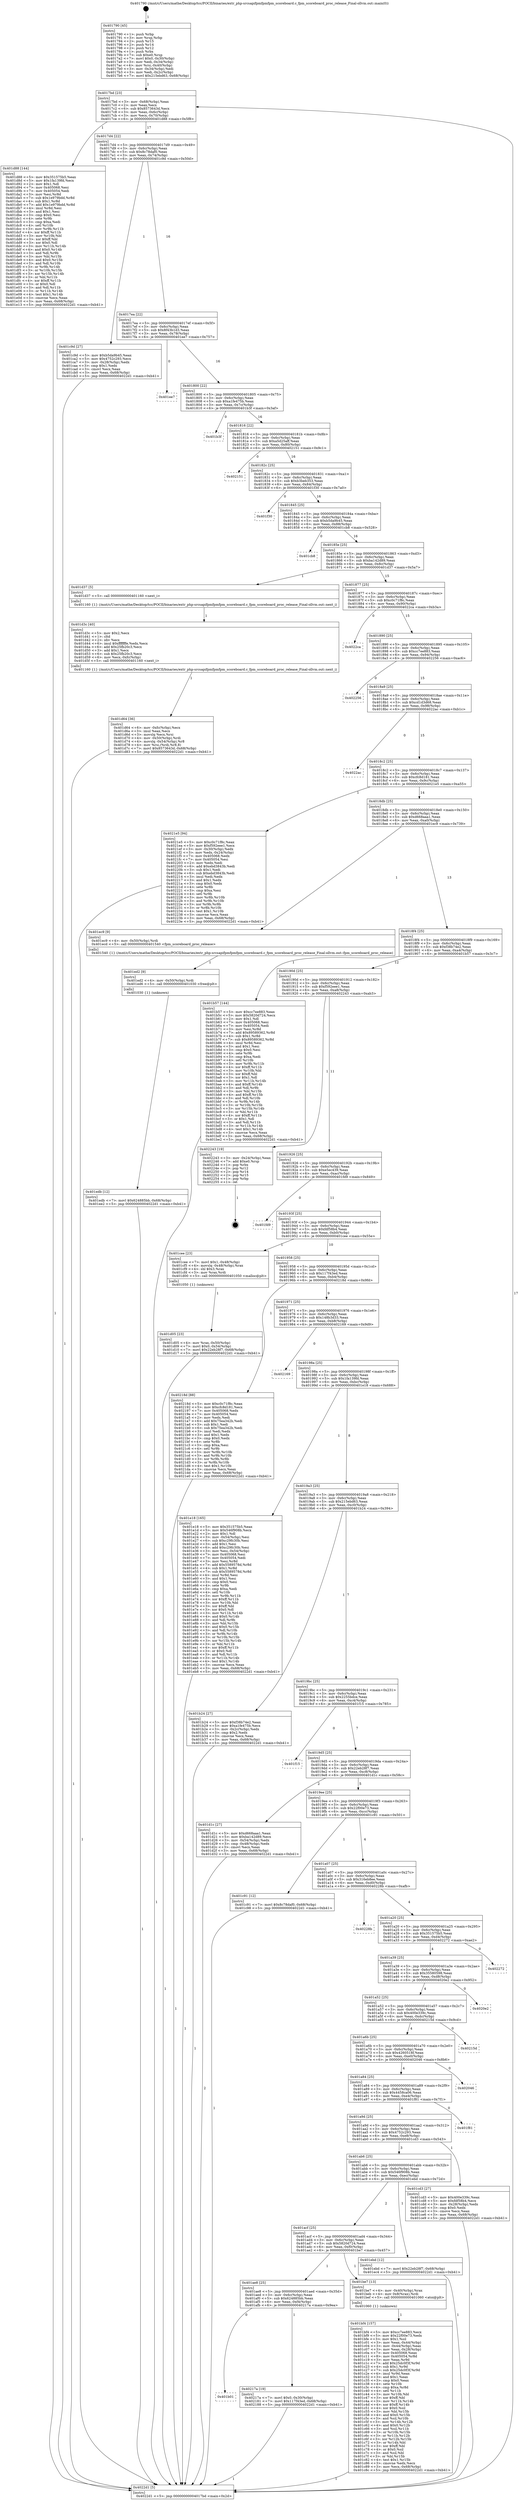 digraph "0x401790" {
  label = "0x401790 (/mnt/c/Users/mathe/Desktop/tcc/POCII/binaries/extr_php-srcsapifpmfpmfpm_scoreboard.c_fpm_scoreboard_proc_release_Final-ollvm.out::main(0))"
  labelloc = "t"
  node[shape=record]

  Entry [label="",width=0.3,height=0.3,shape=circle,fillcolor=black,style=filled]
  "0x4017bd" [label="{
     0x4017bd [23]\l
     | [instrs]\l
     &nbsp;&nbsp;0x4017bd \<+3\>: mov -0x68(%rbp),%eax\l
     &nbsp;&nbsp;0x4017c0 \<+2\>: mov %eax,%ecx\l
     &nbsp;&nbsp;0x4017c2 \<+6\>: sub $0x8573643d,%ecx\l
     &nbsp;&nbsp;0x4017c8 \<+3\>: mov %eax,-0x6c(%rbp)\l
     &nbsp;&nbsp;0x4017cb \<+3\>: mov %ecx,-0x70(%rbp)\l
     &nbsp;&nbsp;0x4017ce \<+6\>: je 0000000000401d88 \<main+0x5f8\>\l
  }"]
  "0x401d88" [label="{
     0x401d88 [144]\l
     | [instrs]\l
     &nbsp;&nbsp;0x401d88 \<+5\>: mov $0x351575b5,%eax\l
     &nbsp;&nbsp;0x401d8d \<+5\>: mov $0x1fa139fd,%ecx\l
     &nbsp;&nbsp;0x401d92 \<+2\>: mov $0x1,%dl\l
     &nbsp;&nbsp;0x401d94 \<+7\>: mov 0x405068,%esi\l
     &nbsp;&nbsp;0x401d9b \<+7\>: mov 0x405054,%edi\l
     &nbsp;&nbsp;0x401da2 \<+3\>: mov %esi,%r8d\l
     &nbsp;&nbsp;0x401da5 \<+7\>: sub $0x1e979bdd,%r8d\l
     &nbsp;&nbsp;0x401dac \<+4\>: sub $0x1,%r8d\l
     &nbsp;&nbsp;0x401db0 \<+7\>: add $0x1e979bdd,%r8d\l
     &nbsp;&nbsp;0x401db7 \<+4\>: imul %r8d,%esi\l
     &nbsp;&nbsp;0x401dbb \<+3\>: and $0x1,%esi\l
     &nbsp;&nbsp;0x401dbe \<+3\>: cmp $0x0,%esi\l
     &nbsp;&nbsp;0x401dc1 \<+4\>: sete %r9b\l
     &nbsp;&nbsp;0x401dc5 \<+3\>: cmp $0xa,%edi\l
     &nbsp;&nbsp;0x401dc8 \<+4\>: setl %r10b\l
     &nbsp;&nbsp;0x401dcc \<+3\>: mov %r9b,%r11b\l
     &nbsp;&nbsp;0x401dcf \<+4\>: xor $0xff,%r11b\l
     &nbsp;&nbsp;0x401dd3 \<+3\>: mov %r10b,%bl\l
     &nbsp;&nbsp;0x401dd6 \<+3\>: xor $0xff,%bl\l
     &nbsp;&nbsp;0x401dd9 \<+3\>: xor $0x0,%dl\l
     &nbsp;&nbsp;0x401ddc \<+3\>: mov %r11b,%r14b\l
     &nbsp;&nbsp;0x401ddf \<+4\>: and $0x0,%r14b\l
     &nbsp;&nbsp;0x401de3 \<+3\>: and %dl,%r9b\l
     &nbsp;&nbsp;0x401de6 \<+3\>: mov %bl,%r15b\l
     &nbsp;&nbsp;0x401de9 \<+4\>: and $0x0,%r15b\l
     &nbsp;&nbsp;0x401ded \<+3\>: and %dl,%r10b\l
     &nbsp;&nbsp;0x401df0 \<+3\>: or %r9b,%r14b\l
     &nbsp;&nbsp;0x401df3 \<+3\>: or %r10b,%r15b\l
     &nbsp;&nbsp;0x401df6 \<+3\>: xor %r15b,%r14b\l
     &nbsp;&nbsp;0x401df9 \<+3\>: or %bl,%r11b\l
     &nbsp;&nbsp;0x401dfc \<+4\>: xor $0xff,%r11b\l
     &nbsp;&nbsp;0x401e00 \<+3\>: or $0x0,%dl\l
     &nbsp;&nbsp;0x401e03 \<+3\>: and %dl,%r11b\l
     &nbsp;&nbsp;0x401e06 \<+3\>: or %r11b,%r14b\l
     &nbsp;&nbsp;0x401e09 \<+4\>: test $0x1,%r14b\l
     &nbsp;&nbsp;0x401e0d \<+3\>: cmovne %ecx,%eax\l
     &nbsp;&nbsp;0x401e10 \<+3\>: mov %eax,-0x68(%rbp)\l
     &nbsp;&nbsp;0x401e13 \<+5\>: jmp 00000000004022d1 \<main+0xb41\>\l
  }"]
  "0x4017d4" [label="{
     0x4017d4 [22]\l
     | [instrs]\l
     &nbsp;&nbsp;0x4017d4 \<+5\>: jmp 00000000004017d9 \<main+0x49\>\l
     &nbsp;&nbsp;0x4017d9 \<+3\>: mov -0x6c(%rbp),%eax\l
     &nbsp;&nbsp;0x4017dc \<+5\>: sub $0x8c78daf0,%eax\l
     &nbsp;&nbsp;0x4017e1 \<+3\>: mov %eax,-0x74(%rbp)\l
     &nbsp;&nbsp;0x4017e4 \<+6\>: je 0000000000401c9d \<main+0x50d\>\l
  }"]
  Exit [label="",width=0.3,height=0.3,shape=circle,fillcolor=black,style=filled,peripheries=2]
  "0x401c9d" [label="{
     0x401c9d [27]\l
     | [instrs]\l
     &nbsp;&nbsp;0x401c9d \<+5\>: mov $0xb5da9b45,%eax\l
     &nbsp;&nbsp;0x401ca2 \<+5\>: mov $0x4752c293,%ecx\l
     &nbsp;&nbsp;0x401ca7 \<+3\>: mov -0x28(%rbp),%edx\l
     &nbsp;&nbsp;0x401caa \<+3\>: cmp $0x1,%edx\l
     &nbsp;&nbsp;0x401cad \<+3\>: cmovl %ecx,%eax\l
     &nbsp;&nbsp;0x401cb0 \<+3\>: mov %eax,-0x68(%rbp)\l
     &nbsp;&nbsp;0x401cb3 \<+5\>: jmp 00000000004022d1 \<main+0xb41\>\l
  }"]
  "0x4017ea" [label="{
     0x4017ea [22]\l
     | [instrs]\l
     &nbsp;&nbsp;0x4017ea \<+5\>: jmp 00000000004017ef \<main+0x5f\>\l
     &nbsp;&nbsp;0x4017ef \<+3\>: mov -0x6c(%rbp),%eax\l
     &nbsp;&nbsp;0x4017f2 \<+5\>: sub $0x8f43b1d3,%eax\l
     &nbsp;&nbsp;0x4017f7 \<+3\>: mov %eax,-0x78(%rbp)\l
     &nbsp;&nbsp;0x4017fa \<+6\>: je 0000000000401ee7 \<main+0x757\>\l
  }"]
  "0x401b01" [label="{
     0x401b01\l
  }", style=dashed]
  "0x401ee7" [label="{
     0x401ee7\l
  }", style=dashed]
  "0x401800" [label="{
     0x401800 [22]\l
     | [instrs]\l
     &nbsp;&nbsp;0x401800 \<+5\>: jmp 0000000000401805 \<main+0x75\>\l
     &nbsp;&nbsp;0x401805 \<+3\>: mov -0x6c(%rbp),%eax\l
     &nbsp;&nbsp;0x401808 \<+5\>: sub $0xa1fe475b,%eax\l
     &nbsp;&nbsp;0x40180d \<+3\>: mov %eax,-0x7c(%rbp)\l
     &nbsp;&nbsp;0x401810 \<+6\>: je 0000000000401b3f \<main+0x3af\>\l
  }"]
  "0x40217a" [label="{
     0x40217a [19]\l
     | [instrs]\l
     &nbsp;&nbsp;0x40217a \<+7\>: movl $0x0,-0x30(%rbp)\l
     &nbsp;&nbsp;0x402181 \<+7\>: movl $0x117f43ed,-0x68(%rbp)\l
     &nbsp;&nbsp;0x402188 \<+5\>: jmp 00000000004022d1 \<main+0xb41\>\l
  }"]
  "0x401b3f" [label="{
     0x401b3f\l
  }", style=dashed]
  "0x401816" [label="{
     0x401816 [22]\l
     | [instrs]\l
     &nbsp;&nbsp;0x401816 \<+5\>: jmp 000000000040181b \<main+0x8b\>\l
     &nbsp;&nbsp;0x40181b \<+3\>: mov -0x6c(%rbp),%eax\l
     &nbsp;&nbsp;0x40181e \<+5\>: sub $0xa5d25aff,%eax\l
     &nbsp;&nbsp;0x401823 \<+3\>: mov %eax,-0x80(%rbp)\l
     &nbsp;&nbsp;0x401826 \<+6\>: je 0000000000402151 \<main+0x9c1\>\l
  }"]
  "0x401edb" [label="{
     0x401edb [12]\l
     | [instrs]\l
     &nbsp;&nbsp;0x401edb \<+7\>: movl $0x624885bb,-0x68(%rbp)\l
     &nbsp;&nbsp;0x401ee2 \<+5\>: jmp 00000000004022d1 \<main+0xb41\>\l
  }"]
  "0x402151" [label="{
     0x402151\l
  }", style=dashed]
  "0x40182c" [label="{
     0x40182c [25]\l
     | [instrs]\l
     &nbsp;&nbsp;0x40182c \<+5\>: jmp 0000000000401831 \<main+0xa1\>\l
     &nbsp;&nbsp;0x401831 \<+3\>: mov -0x6c(%rbp),%eax\l
     &nbsp;&nbsp;0x401834 \<+5\>: sub $0xb3beb353,%eax\l
     &nbsp;&nbsp;0x401839 \<+6\>: mov %eax,-0x84(%rbp)\l
     &nbsp;&nbsp;0x40183f \<+6\>: je 0000000000401f30 \<main+0x7a0\>\l
  }"]
  "0x401ed2" [label="{
     0x401ed2 [9]\l
     | [instrs]\l
     &nbsp;&nbsp;0x401ed2 \<+4\>: mov -0x50(%rbp),%rdi\l
     &nbsp;&nbsp;0x401ed6 \<+5\>: call 0000000000401030 \<free@plt\>\l
     | [calls]\l
     &nbsp;&nbsp;0x401030 \{1\} (unknown)\l
  }"]
  "0x401f30" [label="{
     0x401f30\l
  }", style=dashed]
  "0x401845" [label="{
     0x401845 [25]\l
     | [instrs]\l
     &nbsp;&nbsp;0x401845 \<+5\>: jmp 000000000040184a \<main+0xba\>\l
     &nbsp;&nbsp;0x40184a \<+3\>: mov -0x6c(%rbp),%eax\l
     &nbsp;&nbsp;0x40184d \<+5\>: sub $0xb5da9b45,%eax\l
     &nbsp;&nbsp;0x401852 \<+6\>: mov %eax,-0x88(%rbp)\l
     &nbsp;&nbsp;0x401858 \<+6\>: je 0000000000401cb8 \<main+0x528\>\l
  }"]
  "0x401d64" [label="{
     0x401d64 [36]\l
     | [instrs]\l
     &nbsp;&nbsp;0x401d64 \<+6\>: mov -0xfc(%rbp),%ecx\l
     &nbsp;&nbsp;0x401d6a \<+3\>: imul %eax,%ecx\l
     &nbsp;&nbsp;0x401d6d \<+3\>: movslq %ecx,%rsi\l
     &nbsp;&nbsp;0x401d70 \<+4\>: mov -0x50(%rbp),%rdi\l
     &nbsp;&nbsp;0x401d74 \<+4\>: movslq -0x54(%rbp),%r8\l
     &nbsp;&nbsp;0x401d78 \<+4\>: mov %rsi,(%rdi,%r8,8)\l
     &nbsp;&nbsp;0x401d7c \<+7\>: movl $0x8573643d,-0x68(%rbp)\l
     &nbsp;&nbsp;0x401d83 \<+5\>: jmp 00000000004022d1 \<main+0xb41\>\l
  }"]
  "0x401cb8" [label="{
     0x401cb8\l
  }", style=dashed]
  "0x40185e" [label="{
     0x40185e [25]\l
     | [instrs]\l
     &nbsp;&nbsp;0x40185e \<+5\>: jmp 0000000000401863 \<main+0xd3\>\l
     &nbsp;&nbsp;0x401863 \<+3\>: mov -0x6c(%rbp),%eax\l
     &nbsp;&nbsp;0x401866 \<+5\>: sub $0xba142d89,%eax\l
     &nbsp;&nbsp;0x40186b \<+6\>: mov %eax,-0x8c(%rbp)\l
     &nbsp;&nbsp;0x401871 \<+6\>: je 0000000000401d37 \<main+0x5a7\>\l
  }"]
  "0x401d3c" [label="{
     0x401d3c [40]\l
     | [instrs]\l
     &nbsp;&nbsp;0x401d3c \<+5\>: mov $0x2,%ecx\l
     &nbsp;&nbsp;0x401d41 \<+1\>: cltd\l
     &nbsp;&nbsp;0x401d42 \<+2\>: idiv %ecx\l
     &nbsp;&nbsp;0x401d44 \<+6\>: imul $0xfffffffe,%edx,%ecx\l
     &nbsp;&nbsp;0x401d4a \<+6\>: add $0x25fb20c3,%ecx\l
     &nbsp;&nbsp;0x401d50 \<+3\>: add $0x1,%ecx\l
     &nbsp;&nbsp;0x401d53 \<+6\>: sub $0x25fb20c3,%ecx\l
     &nbsp;&nbsp;0x401d59 \<+6\>: mov %ecx,-0xfc(%rbp)\l
     &nbsp;&nbsp;0x401d5f \<+5\>: call 0000000000401160 \<next_i\>\l
     | [calls]\l
     &nbsp;&nbsp;0x401160 \{1\} (/mnt/c/Users/mathe/Desktop/tcc/POCII/binaries/extr_php-srcsapifpmfpmfpm_scoreboard.c_fpm_scoreboard_proc_release_Final-ollvm.out::next_i)\l
  }"]
  "0x401d37" [label="{
     0x401d37 [5]\l
     | [instrs]\l
     &nbsp;&nbsp;0x401d37 \<+5\>: call 0000000000401160 \<next_i\>\l
     | [calls]\l
     &nbsp;&nbsp;0x401160 \{1\} (/mnt/c/Users/mathe/Desktop/tcc/POCII/binaries/extr_php-srcsapifpmfpmfpm_scoreboard.c_fpm_scoreboard_proc_release_Final-ollvm.out::next_i)\l
  }"]
  "0x401877" [label="{
     0x401877 [25]\l
     | [instrs]\l
     &nbsp;&nbsp;0x401877 \<+5\>: jmp 000000000040187c \<main+0xec\>\l
     &nbsp;&nbsp;0x40187c \<+3\>: mov -0x6c(%rbp),%eax\l
     &nbsp;&nbsp;0x40187f \<+5\>: sub $0xc0c71f8c,%eax\l
     &nbsp;&nbsp;0x401884 \<+6\>: mov %eax,-0x90(%rbp)\l
     &nbsp;&nbsp;0x40188a \<+6\>: je 00000000004022ca \<main+0xb3a\>\l
  }"]
  "0x401d05" [label="{
     0x401d05 [23]\l
     | [instrs]\l
     &nbsp;&nbsp;0x401d05 \<+4\>: mov %rax,-0x50(%rbp)\l
     &nbsp;&nbsp;0x401d09 \<+7\>: movl $0x0,-0x54(%rbp)\l
     &nbsp;&nbsp;0x401d10 \<+7\>: movl $0x22eb28f7,-0x68(%rbp)\l
     &nbsp;&nbsp;0x401d17 \<+5\>: jmp 00000000004022d1 \<main+0xb41\>\l
  }"]
  "0x4022ca" [label="{
     0x4022ca\l
  }", style=dashed]
  "0x401890" [label="{
     0x401890 [25]\l
     | [instrs]\l
     &nbsp;&nbsp;0x401890 \<+5\>: jmp 0000000000401895 \<main+0x105\>\l
     &nbsp;&nbsp;0x401895 \<+3\>: mov -0x6c(%rbp),%eax\l
     &nbsp;&nbsp;0x401898 \<+5\>: sub $0xcc7ee883,%eax\l
     &nbsp;&nbsp;0x40189d \<+6\>: mov %eax,-0x94(%rbp)\l
     &nbsp;&nbsp;0x4018a3 \<+6\>: je 0000000000402256 \<main+0xac6\>\l
  }"]
  "0x401bf4" [label="{
     0x401bf4 [157]\l
     | [instrs]\l
     &nbsp;&nbsp;0x401bf4 \<+5\>: mov $0xcc7ee883,%ecx\l
     &nbsp;&nbsp;0x401bf9 \<+5\>: mov $0x22f00e73,%edx\l
     &nbsp;&nbsp;0x401bfe \<+3\>: mov $0x1,%sil\l
     &nbsp;&nbsp;0x401c01 \<+3\>: mov %eax,-0x44(%rbp)\l
     &nbsp;&nbsp;0x401c04 \<+3\>: mov -0x44(%rbp),%eax\l
     &nbsp;&nbsp;0x401c07 \<+3\>: mov %eax,-0x28(%rbp)\l
     &nbsp;&nbsp;0x401c0a \<+7\>: mov 0x405068,%eax\l
     &nbsp;&nbsp;0x401c11 \<+8\>: mov 0x405054,%r8d\l
     &nbsp;&nbsp;0x401c19 \<+3\>: mov %eax,%r9d\l
     &nbsp;&nbsp;0x401c1c \<+7\>: add $0x25dc0f3f,%r9d\l
     &nbsp;&nbsp;0x401c23 \<+4\>: sub $0x1,%r9d\l
     &nbsp;&nbsp;0x401c27 \<+7\>: sub $0x25dc0f3f,%r9d\l
     &nbsp;&nbsp;0x401c2e \<+4\>: imul %r9d,%eax\l
     &nbsp;&nbsp;0x401c32 \<+3\>: and $0x1,%eax\l
     &nbsp;&nbsp;0x401c35 \<+3\>: cmp $0x0,%eax\l
     &nbsp;&nbsp;0x401c38 \<+4\>: sete %r10b\l
     &nbsp;&nbsp;0x401c3c \<+4\>: cmp $0xa,%r8d\l
     &nbsp;&nbsp;0x401c40 \<+4\>: setl %r11b\l
     &nbsp;&nbsp;0x401c44 \<+3\>: mov %r10b,%bl\l
     &nbsp;&nbsp;0x401c47 \<+3\>: xor $0xff,%bl\l
     &nbsp;&nbsp;0x401c4a \<+3\>: mov %r11b,%r14b\l
     &nbsp;&nbsp;0x401c4d \<+4\>: xor $0xff,%r14b\l
     &nbsp;&nbsp;0x401c51 \<+4\>: xor $0x0,%sil\l
     &nbsp;&nbsp;0x401c55 \<+3\>: mov %bl,%r15b\l
     &nbsp;&nbsp;0x401c58 \<+4\>: and $0x0,%r15b\l
     &nbsp;&nbsp;0x401c5c \<+3\>: and %sil,%r10b\l
     &nbsp;&nbsp;0x401c5f \<+3\>: mov %r14b,%r12b\l
     &nbsp;&nbsp;0x401c62 \<+4\>: and $0x0,%r12b\l
     &nbsp;&nbsp;0x401c66 \<+3\>: and %sil,%r11b\l
     &nbsp;&nbsp;0x401c69 \<+3\>: or %r10b,%r15b\l
     &nbsp;&nbsp;0x401c6c \<+3\>: or %r11b,%r12b\l
     &nbsp;&nbsp;0x401c6f \<+3\>: xor %r12b,%r15b\l
     &nbsp;&nbsp;0x401c72 \<+3\>: or %r14b,%bl\l
     &nbsp;&nbsp;0x401c75 \<+3\>: xor $0xff,%bl\l
     &nbsp;&nbsp;0x401c78 \<+4\>: or $0x0,%sil\l
     &nbsp;&nbsp;0x401c7c \<+3\>: and %sil,%bl\l
     &nbsp;&nbsp;0x401c7f \<+3\>: or %bl,%r15b\l
     &nbsp;&nbsp;0x401c82 \<+4\>: test $0x1,%r15b\l
     &nbsp;&nbsp;0x401c86 \<+3\>: cmovne %edx,%ecx\l
     &nbsp;&nbsp;0x401c89 \<+3\>: mov %ecx,-0x68(%rbp)\l
     &nbsp;&nbsp;0x401c8c \<+5\>: jmp 00000000004022d1 \<main+0xb41\>\l
  }"]
  "0x402256" [label="{
     0x402256\l
  }", style=dashed]
  "0x4018a9" [label="{
     0x4018a9 [25]\l
     | [instrs]\l
     &nbsp;&nbsp;0x4018a9 \<+5\>: jmp 00000000004018ae \<main+0x11e\>\l
     &nbsp;&nbsp;0x4018ae \<+3\>: mov -0x6c(%rbp),%eax\l
     &nbsp;&nbsp;0x4018b1 \<+5\>: sub $0xcd1d3d68,%eax\l
     &nbsp;&nbsp;0x4018b6 \<+6\>: mov %eax,-0x98(%rbp)\l
     &nbsp;&nbsp;0x4018bc \<+6\>: je 00000000004022ac \<main+0xb1c\>\l
  }"]
  "0x401ae8" [label="{
     0x401ae8 [25]\l
     | [instrs]\l
     &nbsp;&nbsp;0x401ae8 \<+5\>: jmp 0000000000401aed \<main+0x35d\>\l
     &nbsp;&nbsp;0x401aed \<+3\>: mov -0x6c(%rbp),%eax\l
     &nbsp;&nbsp;0x401af0 \<+5\>: sub $0x624885bb,%eax\l
     &nbsp;&nbsp;0x401af5 \<+6\>: mov %eax,-0xf4(%rbp)\l
     &nbsp;&nbsp;0x401afb \<+6\>: je 000000000040217a \<main+0x9ea\>\l
  }"]
  "0x4022ac" [label="{
     0x4022ac\l
  }", style=dashed]
  "0x4018c2" [label="{
     0x4018c2 [25]\l
     | [instrs]\l
     &nbsp;&nbsp;0x4018c2 \<+5\>: jmp 00000000004018c7 \<main+0x137\>\l
     &nbsp;&nbsp;0x4018c7 \<+3\>: mov -0x6c(%rbp),%eax\l
     &nbsp;&nbsp;0x4018ca \<+5\>: sub $0xcfc8d181,%eax\l
     &nbsp;&nbsp;0x4018cf \<+6\>: mov %eax,-0x9c(%rbp)\l
     &nbsp;&nbsp;0x4018d5 \<+6\>: je 00000000004021e5 \<main+0xa55\>\l
  }"]
  "0x401be7" [label="{
     0x401be7 [13]\l
     | [instrs]\l
     &nbsp;&nbsp;0x401be7 \<+4\>: mov -0x40(%rbp),%rax\l
     &nbsp;&nbsp;0x401beb \<+4\>: mov 0x8(%rax),%rdi\l
     &nbsp;&nbsp;0x401bef \<+5\>: call 0000000000401060 \<atoi@plt\>\l
     | [calls]\l
     &nbsp;&nbsp;0x401060 \{1\} (unknown)\l
  }"]
  "0x4021e5" [label="{
     0x4021e5 [94]\l
     | [instrs]\l
     &nbsp;&nbsp;0x4021e5 \<+5\>: mov $0xc0c71f8c,%eax\l
     &nbsp;&nbsp;0x4021ea \<+5\>: mov $0xf592eee1,%ecx\l
     &nbsp;&nbsp;0x4021ef \<+3\>: mov -0x30(%rbp),%edx\l
     &nbsp;&nbsp;0x4021f2 \<+3\>: mov %edx,-0x24(%rbp)\l
     &nbsp;&nbsp;0x4021f5 \<+7\>: mov 0x405068,%edx\l
     &nbsp;&nbsp;0x4021fc \<+7\>: mov 0x405054,%esi\l
     &nbsp;&nbsp;0x402203 \<+2\>: mov %edx,%edi\l
     &nbsp;&nbsp;0x402205 \<+6\>: add $0xebd3843b,%edi\l
     &nbsp;&nbsp;0x40220b \<+3\>: sub $0x1,%edi\l
     &nbsp;&nbsp;0x40220e \<+6\>: sub $0xebd3843b,%edi\l
     &nbsp;&nbsp;0x402214 \<+3\>: imul %edi,%edx\l
     &nbsp;&nbsp;0x402217 \<+3\>: and $0x1,%edx\l
     &nbsp;&nbsp;0x40221a \<+3\>: cmp $0x0,%edx\l
     &nbsp;&nbsp;0x40221d \<+4\>: sete %r8b\l
     &nbsp;&nbsp;0x402221 \<+3\>: cmp $0xa,%esi\l
     &nbsp;&nbsp;0x402224 \<+4\>: setl %r9b\l
     &nbsp;&nbsp;0x402228 \<+3\>: mov %r8b,%r10b\l
     &nbsp;&nbsp;0x40222b \<+3\>: and %r9b,%r10b\l
     &nbsp;&nbsp;0x40222e \<+3\>: xor %r9b,%r8b\l
     &nbsp;&nbsp;0x402231 \<+3\>: or %r8b,%r10b\l
     &nbsp;&nbsp;0x402234 \<+4\>: test $0x1,%r10b\l
     &nbsp;&nbsp;0x402238 \<+3\>: cmovne %ecx,%eax\l
     &nbsp;&nbsp;0x40223b \<+3\>: mov %eax,-0x68(%rbp)\l
     &nbsp;&nbsp;0x40223e \<+5\>: jmp 00000000004022d1 \<main+0xb41\>\l
  }"]
  "0x4018db" [label="{
     0x4018db [25]\l
     | [instrs]\l
     &nbsp;&nbsp;0x4018db \<+5\>: jmp 00000000004018e0 \<main+0x150\>\l
     &nbsp;&nbsp;0x4018e0 \<+3\>: mov -0x6c(%rbp),%eax\l
     &nbsp;&nbsp;0x4018e3 \<+5\>: sub $0xd668aaa1,%eax\l
     &nbsp;&nbsp;0x4018e8 \<+6\>: mov %eax,-0xa0(%rbp)\l
     &nbsp;&nbsp;0x4018ee \<+6\>: je 0000000000401ec9 \<main+0x739\>\l
  }"]
  "0x401acf" [label="{
     0x401acf [25]\l
     | [instrs]\l
     &nbsp;&nbsp;0x401acf \<+5\>: jmp 0000000000401ad4 \<main+0x344\>\l
     &nbsp;&nbsp;0x401ad4 \<+3\>: mov -0x6c(%rbp),%eax\l
     &nbsp;&nbsp;0x401ad7 \<+5\>: sub $0x5820d724,%eax\l
     &nbsp;&nbsp;0x401adc \<+6\>: mov %eax,-0xf0(%rbp)\l
     &nbsp;&nbsp;0x401ae2 \<+6\>: je 0000000000401be7 \<main+0x457\>\l
  }"]
  "0x401ec9" [label="{
     0x401ec9 [9]\l
     | [instrs]\l
     &nbsp;&nbsp;0x401ec9 \<+4\>: mov -0x50(%rbp),%rdi\l
     &nbsp;&nbsp;0x401ecd \<+5\>: call 0000000000401540 \<fpm_scoreboard_proc_release\>\l
     | [calls]\l
     &nbsp;&nbsp;0x401540 \{1\} (/mnt/c/Users/mathe/Desktop/tcc/POCII/binaries/extr_php-srcsapifpmfpmfpm_scoreboard.c_fpm_scoreboard_proc_release_Final-ollvm.out::fpm_scoreboard_proc_release)\l
  }"]
  "0x4018f4" [label="{
     0x4018f4 [25]\l
     | [instrs]\l
     &nbsp;&nbsp;0x4018f4 \<+5\>: jmp 00000000004018f9 \<main+0x169\>\l
     &nbsp;&nbsp;0x4018f9 \<+3\>: mov -0x6c(%rbp),%eax\l
     &nbsp;&nbsp;0x4018fc \<+5\>: sub $0xf38b74e2,%eax\l
     &nbsp;&nbsp;0x401901 \<+6\>: mov %eax,-0xa4(%rbp)\l
     &nbsp;&nbsp;0x401907 \<+6\>: je 0000000000401b57 \<main+0x3c7\>\l
  }"]
  "0x401ebd" [label="{
     0x401ebd [12]\l
     | [instrs]\l
     &nbsp;&nbsp;0x401ebd \<+7\>: movl $0x22eb28f7,-0x68(%rbp)\l
     &nbsp;&nbsp;0x401ec4 \<+5\>: jmp 00000000004022d1 \<main+0xb41\>\l
  }"]
  "0x401b57" [label="{
     0x401b57 [144]\l
     | [instrs]\l
     &nbsp;&nbsp;0x401b57 \<+5\>: mov $0xcc7ee883,%eax\l
     &nbsp;&nbsp;0x401b5c \<+5\>: mov $0x5820d724,%ecx\l
     &nbsp;&nbsp;0x401b61 \<+2\>: mov $0x1,%dl\l
     &nbsp;&nbsp;0x401b63 \<+7\>: mov 0x405068,%esi\l
     &nbsp;&nbsp;0x401b6a \<+7\>: mov 0x405054,%edi\l
     &nbsp;&nbsp;0x401b71 \<+3\>: mov %esi,%r8d\l
     &nbsp;&nbsp;0x401b74 \<+7\>: add $0x89589362,%r8d\l
     &nbsp;&nbsp;0x401b7b \<+4\>: sub $0x1,%r8d\l
     &nbsp;&nbsp;0x401b7f \<+7\>: sub $0x89589362,%r8d\l
     &nbsp;&nbsp;0x401b86 \<+4\>: imul %r8d,%esi\l
     &nbsp;&nbsp;0x401b8a \<+3\>: and $0x1,%esi\l
     &nbsp;&nbsp;0x401b8d \<+3\>: cmp $0x0,%esi\l
     &nbsp;&nbsp;0x401b90 \<+4\>: sete %r9b\l
     &nbsp;&nbsp;0x401b94 \<+3\>: cmp $0xa,%edi\l
     &nbsp;&nbsp;0x401b97 \<+4\>: setl %r10b\l
     &nbsp;&nbsp;0x401b9b \<+3\>: mov %r9b,%r11b\l
     &nbsp;&nbsp;0x401b9e \<+4\>: xor $0xff,%r11b\l
     &nbsp;&nbsp;0x401ba2 \<+3\>: mov %r10b,%bl\l
     &nbsp;&nbsp;0x401ba5 \<+3\>: xor $0xff,%bl\l
     &nbsp;&nbsp;0x401ba8 \<+3\>: xor $0x1,%dl\l
     &nbsp;&nbsp;0x401bab \<+3\>: mov %r11b,%r14b\l
     &nbsp;&nbsp;0x401bae \<+4\>: and $0xff,%r14b\l
     &nbsp;&nbsp;0x401bb2 \<+3\>: and %dl,%r9b\l
     &nbsp;&nbsp;0x401bb5 \<+3\>: mov %bl,%r15b\l
     &nbsp;&nbsp;0x401bb8 \<+4\>: and $0xff,%r15b\l
     &nbsp;&nbsp;0x401bbc \<+3\>: and %dl,%r10b\l
     &nbsp;&nbsp;0x401bbf \<+3\>: or %r9b,%r14b\l
     &nbsp;&nbsp;0x401bc2 \<+3\>: or %r10b,%r15b\l
     &nbsp;&nbsp;0x401bc5 \<+3\>: xor %r15b,%r14b\l
     &nbsp;&nbsp;0x401bc8 \<+3\>: or %bl,%r11b\l
     &nbsp;&nbsp;0x401bcb \<+4\>: xor $0xff,%r11b\l
     &nbsp;&nbsp;0x401bcf \<+3\>: or $0x1,%dl\l
     &nbsp;&nbsp;0x401bd2 \<+3\>: and %dl,%r11b\l
     &nbsp;&nbsp;0x401bd5 \<+3\>: or %r11b,%r14b\l
     &nbsp;&nbsp;0x401bd8 \<+4\>: test $0x1,%r14b\l
     &nbsp;&nbsp;0x401bdc \<+3\>: cmovne %ecx,%eax\l
     &nbsp;&nbsp;0x401bdf \<+3\>: mov %eax,-0x68(%rbp)\l
     &nbsp;&nbsp;0x401be2 \<+5\>: jmp 00000000004022d1 \<main+0xb41\>\l
  }"]
  "0x40190d" [label="{
     0x40190d [25]\l
     | [instrs]\l
     &nbsp;&nbsp;0x40190d \<+5\>: jmp 0000000000401912 \<main+0x182\>\l
     &nbsp;&nbsp;0x401912 \<+3\>: mov -0x6c(%rbp),%eax\l
     &nbsp;&nbsp;0x401915 \<+5\>: sub $0xf592eee1,%eax\l
     &nbsp;&nbsp;0x40191a \<+6\>: mov %eax,-0xa8(%rbp)\l
     &nbsp;&nbsp;0x401920 \<+6\>: je 0000000000402243 \<main+0xab3\>\l
  }"]
  "0x401ab6" [label="{
     0x401ab6 [25]\l
     | [instrs]\l
     &nbsp;&nbsp;0x401ab6 \<+5\>: jmp 0000000000401abb \<main+0x32b\>\l
     &nbsp;&nbsp;0x401abb \<+3\>: mov -0x6c(%rbp),%eax\l
     &nbsp;&nbsp;0x401abe \<+5\>: sub $0x546f908b,%eax\l
     &nbsp;&nbsp;0x401ac3 \<+6\>: mov %eax,-0xec(%rbp)\l
     &nbsp;&nbsp;0x401ac9 \<+6\>: je 0000000000401ebd \<main+0x72d\>\l
  }"]
  "0x402243" [label="{
     0x402243 [19]\l
     | [instrs]\l
     &nbsp;&nbsp;0x402243 \<+3\>: mov -0x24(%rbp),%eax\l
     &nbsp;&nbsp;0x402246 \<+7\>: add $0xe0,%rsp\l
     &nbsp;&nbsp;0x40224d \<+1\>: pop %rbx\l
     &nbsp;&nbsp;0x40224e \<+2\>: pop %r12\l
     &nbsp;&nbsp;0x402250 \<+2\>: pop %r14\l
     &nbsp;&nbsp;0x402252 \<+2\>: pop %r15\l
     &nbsp;&nbsp;0x402254 \<+1\>: pop %rbp\l
     &nbsp;&nbsp;0x402255 \<+1\>: ret\l
  }"]
  "0x401926" [label="{
     0x401926 [25]\l
     | [instrs]\l
     &nbsp;&nbsp;0x401926 \<+5\>: jmp 000000000040192b \<main+0x19b\>\l
     &nbsp;&nbsp;0x40192b \<+3\>: mov -0x6c(%rbp),%eax\l
     &nbsp;&nbsp;0x40192e \<+5\>: sub $0xe5ec439,%eax\l
     &nbsp;&nbsp;0x401933 \<+6\>: mov %eax,-0xac(%rbp)\l
     &nbsp;&nbsp;0x401939 \<+6\>: je 0000000000401fd9 \<main+0x849\>\l
  }"]
  "0x401cd3" [label="{
     0x401cd3 [27]\l
     | [instrs]\l
     &nbsp;&nbsp;0x401cd3 \<+5\>: mov $0x400e339c,%eax\l
     &nbsp;&nbsp;0x401cd8 \<+5\>: mov $0xfdf58b4,%ecx\l
     &nbsp;&nbsp;0x401cdd \<+3\>: mov -0x28(%rbp),%edx\l
     &nbsp;&nbsp;0x401ce0 \<+3\>: cmp $0x0,%edx\l
     &nbsp;&nbsp;0x401ce3 \<+3\>: cmove %ecx,%eax\l
     &nbsp;&nbsp;0x401ce6 \<+3\>: mov %eax,-0x68(%rbp)\l
     &nbsp;&nbsp;0x401ce9 \<+5\>: jmp 00000000004022d1 \<main+0xb41\>\l
  }"]
  "0x401fd9" [label="{
     0x401fd9\l
  }", style=dashed]
  "0x40193f" [label="{
     0x40193f [25]\l
     | [instrs]\l
     &nbsp;&nbsp;0x40193f \<+5\>: jmp 0000000000401944 \<main+0x1b4\>\l
     &nbsp;&nbsp;0x401944 \<+3\>: mov -0x6c(%rbp),%eax\l
     &nbsp;&nbsp;0x401947 \<+5\>: sub $0xfdf58b4,%eax\l
     &nbsp;&nbsp;0x40194c \<+6\>: mov %eax,-0xb0(%rbp)\l
     &nbsp;&nbsp;0x401952 \<+6\>: je 0000000000401cee \<main+0x55e\>\l
  }"]
  "0x401a9d" [label="{
     0x401a9d [25]\l
     | [instrs]\l
     &nbsp;&nbsp;0x401a9d \<+5\>: jmp 0000000000401aa2 \<main+0x312\>\l
     &nbsp;&nbsp;0x401aa2 \<+3\>: mov -0x6c(%rbp),%eax\l
     &nbsp;&nbsp;0x401aa5 \<+5\>: sub $0x4752c293,%eax\l
     &nbsp;&nbsp;0x401aaa \<+6\>: mov %eax,-0xe8(%rbp)\l
     &nbsp;&nbsp;0x401ab0 \<+6\>: je 0000000000401cd3 \<main+0x543\>\l
  }"]
  "0x401cee" [label="{
     0x401cee [23]\l
     | [instrs]\l
     &nbsp;&nbsp;0x401cee \<+7\>: movl $0x1,-0x48(%rbp)\l
     &nbsp;&nbsp;0x401cf5 \<+4\>: movslq -0x48(%rbp),%rax\l
     &nbsp;&nbsp;0x401cf9 \<+4\>: shl $0x3,%rax\l
     &nbsp;&nbsp;0x401cfd \<+3\>: mov %rax,%rdi\l
     &nbsp;&nbsp;0x401d00 \<+5\>: call 0000000000401050 \<malloc@plt\>\l
     | [calls]\l
     &nbsp;&nbsp;0x401050 \{1\} (unknown)\l
  }"]
  "0x401958" [label="{
     0x401958 [25]\l
     | [instrs]\l
     &nbsp;&nbsp;0x401958 \<+5\>: jmp 000000000040195d \<main+0x1cd\>\l
     &nbsp;&nbsp;0x40195d \<+3\>: mov -0x6c(%rbp),%eax\l
     &nbsp;&nbsp;0x401960 \<+5\>: sub $0x117f43ed,%eax\l
     &nbsp;&nbsp;0x401965 \<+6\>: mov %eax,-0xb4(%rbp)\l
     &nbsp;&nbsp;0x40196b \<+6\>: je 000000000040218d \<main+0x9fd\>\l
  }"]
  "0x401f81" [label="{
     0x401f81\l
  }", style=dashed]
  "0x40218d" [label="{
     0x40218d [88]\l
     | [instrs]\l
     &nbsp;&nbsp;0x40218d \<+5\>: mov $0xc0c71f8c,%eax\l
     &nbsp;&nbsp;0x402192 \<+5\>: mov $0xcfc8d181,%ecx\l
     &nbsp;&nbsp;0x402197 \<+7\>: mov 0x405068,%edx\l
     &nbsp;&nbsp;0x40219e \<+7\>: mov 0x405054,%esi\l
     &nbsp;&nbsp;0x4021a5 \<+2\>: mov %edx,%edi\l
     &nbsp;&nbsp;0x4021a7 \<+6\>: add $0x75ea342b,%edi\l
     &nbsp;&nbsp;0x4021ad \<+3\>: sub $0x1,%edi\l
     &nbsp;&nbsp;0x4021b0 \<+6\>: sub $0x75ea342b,%edi\l
     &nbsp;&nbsp;0x4021b6 \<+3\>: imul %edi,%edx\l
     &nbsp;&nbsp;0x4021b9 \<+3\>: and $0x1,%edx\l
     &nbsp;&nbsp;0x4021bc \<+3\>: cmp $0x0,%edx\l
     &nbsp;&nbsp;0x4021bf \<+4\>: sete %r8b\l
     &nbsp;&nbsp;0x4021c3 \<+3\>: cmp $0xa,%esi\l
     &nbsp;&nbsp;0x4021c6 \<+4\>: setl %r9b\l
     &nbsp;&nbsp;0x4021ca \<+3\>: mov %r8b,%r10b\l
     &nbsp;&nbsp;0x4021cd \<+3\>: and %r9b,%r10b\l
     &nbsp;&nbsp;0x4021d0 \<+3\>: xor %r9b,%r8b\l
     &nbsp;&nbsp;0x4021d3 \<+3\>: or %r8b,%r10b\l
     &nbsp;&nbsp;0x4021d6 \<+4\>: test $0x1,%r10b\l
     &nbsp;&nbsp;0x4021da \<+3\>: cmovne %ecx,%eax\l
     &nbsp;&nbsp;0x4021dd \<+3\>: mov %eax,-0x68(%rbp)\l
     &nbsp;&nbsp;0x4021e0 \<+5\>: jmp 00000000004022d1 \<main+0xb41\>\l
  }"]
  "0x401971" [label="{
     0x401971 [25]\l
     | [instrs]\l
     &nbsp;&nbsp;0x401971 \<+5\>: jmp 0000000000401976 \<main+0x1e6\>\l
     &nbsp;&nbsp;0x401976 \<+3\>: mov -0x6c(%rbp),%eax\l
     &nbsp;&nbsp;0x401979 \<+5\>: sub $0x148b3d33,%eax\l
     &nbsp;&nbsp;0x40197e \<+6\>: mov %eax,-0xb8(%rbp)\l
     &nbsp;&nbsp;0x401984 \<+6\>: je 0000000000402169 \<main+0x9d9\>\l
  }"]
  "0x401a84" [label="{
     0x401a84 [25]\l
     | [instrs]\l
     &nbsp;&nbsp;0x401a84 \<+5\>: jmp 0000000000401a89 \<main+0x2f9\>\l
     &nbsp;&nbsp;0x401a89 \<+3\>: mov -0x6c(%rbp),%eax\l
     &nbsp;&nbsp;0x401a8c \<+5\>: sub $0x4458ca06,%eax\l
     &nbsp;&nbsp;0x401a91 \<+6\>: mov %eax,-0xe4(%rbp)\l
     &nbsp;&nbsp;0x401a97 \<+6\>: je 0000000000401f81 \<main+0x7f1\>\l
  }"]
  "0x402169" [label="{
     0x402169\l
  }", style=dashed]
  "0x40198a" [label="{
     0x40198a [25]\l
     | [instrs]\l
     &nbsp;&nbsp;0x40198a \<+5\>: jmp 000000000040198f \<main+0x1ff\>\l
     &nbsp;&nbsp;0x40198f \<+3\>: mov -0x6c(%rbp),%eax\l
     &nbsp;&nbsp;0x401992 \<+5\>: sub $0x1fa139fd,%eax\l
     &nbsp;&nbsp;0x401997 \<+6\>: mov %eax,-0xbc(%rbp)\l
     &nbsp;&nbsp;0x40199d \<+6\>: je 0000000000401e18 \<main+0x688\>\l
  }"]
  "0x402046" [label="{
     0x402046\l
  }", style=dashed]
  "0x401e18" [label="{
     0x401e18 [165]\l
     | [instrs]\l
     &nbsp;&nbsp;0x401e18 \<+5\>: mov $0x351575b5,%eax\l
     &nbsp;&nbsp;0x401e1d \<+5\>: mov $0x546f908b,%ecx\l
     &nbsp;&nbsp;0x401e22 \<+2\>: mov $0x1,%dl\l
     &nbsp;&nbsp;0x401e24 \<+3\>: mov -0x54(%rbp),%esi\l
     &nbsp;&nbsp;0x401e27 \<+6\>: sub $0xc29fc30b,%esi\l
     &nbsp;&nbsp;0x401e2d \<+3\>: add $0x1,%esi\l
     &nbsp;&nbsp;0x401e30 \<+6\>: add $0xc29fc30b,%esi\l
     &nbsp;&nbsp;0x401e36 \<+3\>: mov %esi,-0x54(%rbp)\l
     &nbsp;&nbsp;0x401e39 \<+7\>: mov 0x405068,%esi\l
     &nbsp;&nbsp;0x401e40 \<+7\>: mov 0x405054,%edi\l
     &nbsp;&nbsp;0x401e47 \<+3\>: mov %esi,%r8d\l
     &nbsp;&nbsp;0x401e4a \<+7\>: add $0x5589578d,%r8d\l
     &nbsp;&nbsp;0x401e51 \<+4\>: sub $0x1,%r8d\l
     &nbsp;&nbsp;0x401e55 \<+7\>: sub $0x5589578d,%r8d\l
     &nbsp;&nbsp;0x401e5c \<+4\>: imul %r8d,%esi\l
     &nbsp;&nbsp;0x401e60 \<+3\>: and $0x1,%esi\l
     &nbsp;&nbsp;0x401e63 \<+3\>: cmp $0x0,%esi\l
     &nbsp;&nbsp;0x401e66 \<+4\>: sete %r9b\l
     &nbsp;&nbsp;0x401e6a \<+3\>: cmp $0xa,%edi\l
     &nbsp;&nbsp;0x401e6d \<+4\>: setl %r10b\l
     &nbsp;&nbsp;0x401e71 \<+3\>: mov %r9b,%r11b\l
     &nbsp;&nbsp;0x401e74 \<+4\>: xor $0xff,%r11b\l
     &nbsp;&nbsp;0x401e78 \<+3\>: mov %r10b,%bl\l
     &nbsp;&nbsp;0x401e7b \<+3\>: xor $0xff,%bl\l
     &nbsp;&nbsp;0x401e7e \<+3\>: xor $0x0,%dl\l
     &nbsp;&nbsp;0x401e81 \<+3\>: mov %r11b,%r14b\l
     &nbsp;&nbsp;0x401e84 \<+4\>: and $0x0,%r14b\l
     &nbsp;&nbsp;0x401e88 \<+3\>: and %dl,%r9b\l
     &nbsp;&nbsp;0x401e8b \<+3\>: mov %bl,%r15b\l
     &nbsp;&nbsp;0x401e8e \<+4\>: and $0x0,%r15b\l
     &nbsp;&nbsp;0x401e92 \<+3\>: and %dl,%r10b\l
     &nbsp;&nbsp;0x401e95 \<+3\>: or %r9b,%r14b\l
     &nbsp;&nbsp;0x401e98 \<+3\>: or %r10b,%r15b\l
     &nbsp;&nbsp;0x401e9b \<+3\>: xor %r15b,%r14b\l
     &nbsp;&nbsp;0x401e9e \<+3\>: or %bl,%r11b\l
     &nbsp;&nbsp;0x401ea1 \<+4\>: xor $0xff,%r11b\l
     &nbsp;&nbsp;0x401ea5 \<+3\>: or $0x0,%dl\l
     &nbsp;&nbsp;0x401ea8 \<+3\>: and %dl,%r11b\l
     &nbsp;&nbsp;0x401eab \<+3\>: or %r11b,%r14b\l
     &nbsp;&nbsp;0x401eae \<+4\>: test $0x1,%r14b\l
     &nbsp;&nbsp;0x401eb2 \<+3\>: cmovne %ecx,%eax\l
     &nbsp;&nbsp;0x401eb5 \<+3\>: mov %eax,-0x68(%rbp)\l
     &nbsp;&nbsp;0x401eb8 \<+5\>: jmp 00000000004022d1 \<main+0xb41\>\l
  }"]
  "0x4019a3" [label="{
     0x4019a3 [25]\l
     | [instrs]\l
     &nbsp;&nbsp;0x4019a3 \<+5\>: jmp 00000000004019a8 \<main+0x218\>\l
     &nbsp;&nbsp;0x4019a8 \<+3\>: mov -0x6c(%rbp),%eax\l
     &nbsp;&nbsp;0x4019ab \<+5\>: sub $0x215ebd63,%eax\l
     &nbsp;&nbsp;0x4019b0 \<+6\>: mov %eax,-0xc0(%rbp)\l
     &nbsp;&nbsp;0x4019b6 \<+6\>: je 0000000000401b24 \<main+0x394\>\l
  }"]
  "0x401a6b" [label="{
     0x401a6b [25]\l
     | [instrs]\l
     &nbsp;&nbsp;0x401a6b \<+5\>: jmp 0000000000401a70 \<main+0x2e0\>\l
     &nbsp;&nbsp;0x401a70 \<+3\>: mov -0x6c(%rbp),%eax\l
     &nbsp;&nbsp;0x401a73 \<+5\>: sub $0x4260518f,%eax\l
     &nbsp;&nbsp;0x401a78 \<+6\>: mov %eax,-0xe0(%rbp)\l
     &nbsp;&nbsp;0x401a7e \<+6\>: je 0000000000402046 \<main+0x8b6\>\l
  }"]
  "0x401b24" [label="{
     0x401b24 [27]\l
     | [instrs]\l
     &nbsp;&nbsp;0x401b24 \<+5\>: mov $0xf38b74e2,%eax\l
     &nbsp;&nbsp;0x401b29 \<+5\>: mov $0xa1fe475b,%ecx\l
     &nbsp;&nbsp;0x401b2e \<+3\>: mov -0x2c(%rbp),%edx\l
     &nbsp;&nbsp;0x401b31 \<+3\>: cmp $0x2,%edx\l
     &nbsp;&nbsp;0x401b34 \<+3\>: cmovne %ecx,%eax\l
     &nbsp;&nbsp;0x401b37 \<+3\>: mov %eax,-0x68(%rbp)\l
     &nbsp;&nbsp;0x401b3a \<+5\>: jmp 00000000004022d1 \<main+0xb41\>\l
  }"]
  "0x4019bc" [label="{
     0x4019bc [25]\l
     | [instrs]\l
     &nbsp;&nbsp;0x4019bc \<+5\>: jmp 00000000004019c1 \<main+0x231\>\l
     &nbsp;&nbsp;0x4019c1 \<+3\>: mov -0x6c(%rbp),%eax\l
     &nbsp;&nbsp;0x4019c4 \<+5\>: sub $0x2255bdce,%eax\l
     &nbsp;&nbsp;0x4019c9 \<+6\>: mov %eax,-0xc4(%rbp)\l
     &nbsp;&nbsp;0x4019cf \<+6\>: je 0000000000401f15 \<main+0x785\>\l
  }"]
  "0x4022d1" [label="{
     0x4022d1 [5]\l
     | [instrs]\l
     &nbsp;&nbsp;0x4022d1 \<+5\>: jmp 00000000004017bd \<main+0x2d\>\l
  }"]
  "0x401790" [label="{
     0x401790 [45]\l
     | [instrs]\l
     &nbsp;&nbsp;0x401790 \<+1\>: push %rbp\l
     &nbsp;&nbsp;0x401791 \<+3\>: mov %rsp,%rbp\l
     &nbsp;&nbsp;0x401794 \<+2\>: push %r15\l
     &nbsp;&nbsp;0x401796 \<+2\>: push %r14\l
     &nbsp;&nbsp;0x401798 \<+2\>: push %r12\l
     &nbsp;&nbsp;0x40179a \<+1\>: push %rbx\l
     &nbsp;&nbsp;0x40179b \<+7\>: sub $0xe0,%rsp\l
     &nbsp;&nbsp;0x4017a2 \<+7\>: movl $0x0,-0x30(%rbp)\l
     &nbsp;&nbsp;0x4017a9 \<+3\>: mov %edi,-0x34(%rbp)\l
     &nbsp;&nbsp;0x4017ac \<+4\>: mov %rsi,-0x40(%rbp)\l
     &nbsp;&nbsp;0x4017b0 \<+3\>: mov -0x34(%rbp),%edi\l
     &nbsp;&nbsp;0x4017b3 \<+3\>: mov %edi,-0x2c(%rbp)\l
     &nbsp;&nbsp;0x4017b6 \<+7\>: movl $0x215ebd63,-0x68(%rbp)\l
  }"]
  "0x40215d" [label="{
     0x40215d\l
  }", style=dashed]
  "0x401f15" [label="{
     0x401f15\l
  }", style=dashed]
  "0x4019d5" [label="{
     0x4019d5 [25]\l
     | [instrs]\l
     &nbsp;&nbsp;0x4019d5 \<+5\>: jmp 00000000004019da \<main+0x24a\>\l
     &nbsp;&nbsp;0x4019da \<+3\>: mov -0x6c(%rbp),%eax\l
     &nbsp;&nbsp;0x4019dd \<+5\>: sub $0x22eb28f7,%eax\l
     &nbsp;&nbsp;0x4019e2 \<+6\>: mov %eax,-0xc8(%rbp)\l
     &nbsp;&nbsp;0x4019e8 \<+6\>: je 0000000000401d1c \<main+0x58c\>\l
  }"]
  "0x401a52" [label="{
     0x401a52 [25]\l
     | [instrs]\l
     &nbsp;&nbsp;0x401a52 \<+5\>: jmp 0000000000401a57 \<main+0x2c7\>\l
     &nbsp;&nbsp;0x401a57 \<+3\>: mov -0x6c(%rbp),%eax\l
     &nbsp;&nbsp;0x401a5a \<+5\>: sub $0x400e339c,%eax\l
     &nbsp;&nbsp;0x401a5f \<+6\>: mov %eax,-0xdc(%rbp)\l
     &nbsp;&nbsp;0x401a65 \<+6\>: je 000000000040215d \<main+0x9cd\>\l
  }"]
  "0x401d1c" [label="{
     0x401d1c [27]\l
     | [instrs]\l
     &nbsp;&nbsp;0x401d1c \<+5\>: mov $0xd668aaa1,%eax\l
     &nbsp;&nbsp;0x401d21 \<+5\>: mov $0xba142d89,%ecx\l
     &nbsp;&nbsp;0x401d26 \<+3\>: mov -0x54(%rbp),%edx\l
     &nbsp;&nbsp;0x401d29 \<+3\>: cmp -0x48(%rbp),%edx\l
     &nbsp;&nbsp;0x401d2c \<+3\>: cmovl %ecx,%eax\l
     &nbsp;&nbsp;0x401d2f \<+3\>: mov %eax,-0x68(%rbp)\l
     &nbsp;&nbsp;0x401d32 \<+5\>: jmp 00000000004022d1 \<main+0xb41\>\l
  }"]
  "0x4019ee" [label="{
     0x4019ee [25]\l
     | [instrs]\l
     &nbsp;&nbsp;0x4019ee \<+5\>: jmp 00000000004019f3 \<main+0x263\>\l
     &nbsp;&nbsp;0x4019f3 \<+3\>: mov -0x6c(%rbp),%eax\l
     &nbsp;&nbsp;0x4019f6 \<+5\>: sub $0x22f00e73,%eax\l
     &nbsp;&nbsp;0x4019fb \<+6\>: mov %eax,-0xcc(%rbp)\l
     &nbsp;&nbsp;0x401a01 \<+6\>: je 0000000000401c91 \<main+0x501\>\l
  }"]
  "0x4020e2" [label="{
     0x4020e2\l
  }", style=dashed]
  "0x401c91" [label="{
     0x401c91 [12]\l
     | [instrs]\l
     &nbsp;&nbsp;0x401c91 \<+7\>: movl $0x8c78daf0,-0x68(%rbp)\l
     &nbsp;&nbsp;0x401c98 \<+5\>: jmp 00000000004022d1 \<main+0xb41\>\l
  }"]
  "0x401a07" [label="{
     0x401a07 [25]\l
     | [instrs]\l
     &nbsp;&nbsp;0x401a07 \<+5\>: jmp 0000000000401a0c \<main+0x27c\>\l
     &nbsp;&nbsp;0x401a0c \<+3\>: mov -0x6c(%rbp),%eax\l
     &nbsp;&nbsp;0x401a0f \<+5\>: sub $0x316eb8ee,%eax\l
     &nbsp;&nbsp;0x401a14 \<+6\>: mov %eax,-0xd0(%rbp)\l
     &nbsp;&nbsp;0x401a1a \<+6\>: je 000000000040228b \<main+0xafb\>\l
  }"]
  "0x401a39" [label="{
     0x401a39 [25]\l
     | [instrs]\l
     &nbsp;&nbsp;0x401a39 \<+5\>: jmp 0000000000401a3e \<main+0x2ae\>\l
     &nbsp;&nbsp;0x401a3e \<+3\>: mov -0x6c(%rbp),%eax\l
     &nbsp;&nbsp;0x401a41 \<+5\>: sub $0x35580598,%eax\l
     &nbsp;&nbsp;0x401a46 \<+6\>: mov %eax,-0xd8(%rbp)\l
     &nbsp;&nbsp;0x401a4c \<+6\>: je 00000000004020e2 \<main+0x952\>\l
  }"]
  "0x40228b" [label="{
     0x40228b\l
  }", style=dashed]
  "0x401a20" [label="{
     0x401a20 [25]\l
     | [instrs]\l
     &nbsp;&nbsp;0x401a20 \<+5\>: jmp 0000000000401a25 \<main+0x295\>\l
     &nbsp;&nbsp;0x401a25 \<+3\>: mov -0x6c(%rbp),%eax\l
     &nbsp;&nbsp;0x401a28 \<+5\>: sub $0x351575b5,%eax\l
     &nbsp;&nbsp;0x401a2d \<+6\>: mov %eax,-0xd4(%rbp)\l
     &nbsp;&nbsp;0x401a33 \<+6\>: je 0000000000402272 \<main+0xae2\>\l
  }"]
  "0x402272" [label="{
     0x402272\l
  }", style=dashed]
  Entry -> "0x401790" [label=" 1"]
  "0x4017bd" -> "0x401d88" [label=" 1"]
  "0x4017bd" -> "0x4017d4" [label=" 17"]
  "0x402243" -> Exit [label=" 1"]
  "0x4017d4" -> "0x401c9d" [label=" 1"]
  "0x4017d4" -> "0x4017ea" [label=" 16"]
  "0x4021e5" -> "0x4022d1" [label=" 1"]
  "0x4017ea" -> "0x401ee7" [label=" 0"]
  "0x4017ea" -> "0x401800" [label=" 16"]
  "0x40218d" -> "0x4022d1" [label=" 1"]
  "0x401800" -> "0x401b3f" [label=" 0"]
  "0x401800" -> "0x401816" [label=" 16"]
  "0x40217a" -> "0x4022d1" [label=" 1"]
  "0x401816" -> "0x402151" [label=" 0"]
  "0x401816" -> "0x40182c" [label=" 16"]
  "0x401ae8" -> "0x40217a" [label=" 1"]
  "0x40182c" -> "0x401f30" [label=" 0"]
  "0x40182c" -> "0x401845" [label=" 16"]
  "0x401ae8" -> "0x401b01" [label=" 0"]
  "0x401845" -> "0x401cb8" [label=" 0"]
  "0x401845" -> "0x40185e" [label=" 16"]
  "0x401edb" -> "0x4022d1" [label=" 1"]
  "0x40185e" -> "0x401d37" [label=" 1"]
  "0x40185e" -> "0x401877" [label=" 15"]
  "0x401ed2" -> "0x401edb" [label=" 1"]
  "0x401877" -> "0x4022ca" [label=" 0"]
  "0x401877" -> "0x401890" [label=" 15"]
  "0x401ec9" -> "0x401ed2" [label=" 1"]
  "0x401890" -> "0x402256" [label=" 0"]
  "0x401890" -> "0x4018a9" [label=" 15"]
  "0x401ebd" -> "0x4022d1" [label=" 1"]
  "0x4018a9" -> "0x4022ac" [label=" 0"]
  "0x4018a9" -> "0x4018c2" [label=" 15"]
  "0x401e18" -> "0x4022d1" [label=" 1"]
  "0x4018c2" -> "0x4021e5" [label=" 1"]
  "0x4018c2" -> "0x4018db" [label=" 14"]
  "0x401d88" -> "0x4022d1" [label=" 1"]
  "0x4018db" -> "0x401ec9" [label=" 1"]
  "0x4018db" -> "0x4018f4" [label=" 13"]
  "0x401d3c" -> "0x401d64" [label=" 1"]
  "0x4018f4" -> "0x401b57" [label=" 1"]
  "0x4018f4" -> "0x40190d" [label=" 12"]
  "0x401d37" -> "0x401d3c" [label=" 1"]
  "0x40190d" -> "0x402243" [label=" 1"]
  "0x40190d" -> "0x401926" [label=" 11"]
  "0x401d05" -> "0x4022d1" [label=" 1"]
  "0x401926" -> "0x401fd9" [label=" 0"]
  "0x401926" -> "0x40193f" [label=" 11"]
  "0x401cee" -> "0x401d05" [label=" 1"]
  "0x40193f" -> "0x401cee" [label=" 1"]
  "0x40193f" -> "0x401958" [label=" 10"]
  "0x401c9d" -> "0x4022d1" [label=" 1"]
  "0x401958" -> "0x40218d" [label=" 1"]
  "0x401958" -> "0x401971" [label=" 9"]
  "0x401c91" -> "0x4022d1" [label=" 1"]
  "0x401971" -> "0x402169" [label=" 0"]
  "0x401971" -> "0x40198a" [label=" 9"]
  "0x401be7" -> "0x401bf4" [label=" 1"]
  "0x40198a" -> "0x401e18" [label=" 1"]
  "0x40198a" -> "0x4019a3" [label=" 8"]
  "0x401acf" -> "0x401ae8" [label=" 1"]
  "0x4019a3" -> "0x401b24" [label=" 1"]
  "0x4019a3" -> "0x4019bc" [label=" 7"]
  "0x401b24" -> "0x4022d1" [label=" 1"]
  "0x401790" -> "0x4017bd" [label=" 1"]
  "0x4022d1" -> "0x4017bd" [label=" 17"]
  "0x401b57" -> "0x4022d1" [label=" 1"]
  "0x401d64" -> "0x4022d1" [label=" 1"]
  "0x4019bc" -> "0x401f15" [label=" 0"]
  "0x4019bc" -> "0x4019d5" [label=" 7"]
  "0x401ab6" -> "0x401acf" [label=" 2"]
  "0x4019d5" -> "0x401d1c" [label=" 2"]
  "0x4019d5" -> "0x4019ee" [label=" 5"]
  "0x401d1c" -> "0x4022d1" [label=" 2"]
  "0x4019ee" -> "0x401c91" [label=" 1"]
  "0x4019ee" -> "0x401a07" [label=" 4"]
  "0x401a9d" -> "0x401ab6" [label=" 3"]
  "0x401a07" -> "0x40228b" [label=" 0"]
  "0x401a07" -> "0x401a20" [label=" 4"]
  "0x401cd3" -> "0x4022d1" [label=" 1"]
  "0x401a20" -> "0x402272" [label=" 0"]
  "0x401a20" -> "0x401a39" [label=" 4"]
  "0x401a9d" -> "0x401cd3" [label=" 1"]
  "0x401a39" -> "0x4020e2" [label=" 0"]
  "0x401a39" -> "0x401a52" [label=" 4"]
  "0x401ab6" -> "0x401ebd" [label=" 1"]
  "0x401a52" -> "0x40215d" [label=" 0"]
  "0x401a52" -> "0x401a6b" [label=" 4"]
  "0x401acf" -> "0x401be7" [label=" 1"]
  "0x401a6b" -> "0x402046" [label=" 0"]
  "0x401a6b" -> "0x401a84" [label=" 4"]
  "0x401bf4" -> "0x4022d1" [label=" 1"]
  "0x401a84" -> "0x401f81" [label=" 0"]
  "0x401a84" -> "0x401a9d" [label=" 4"]
}
